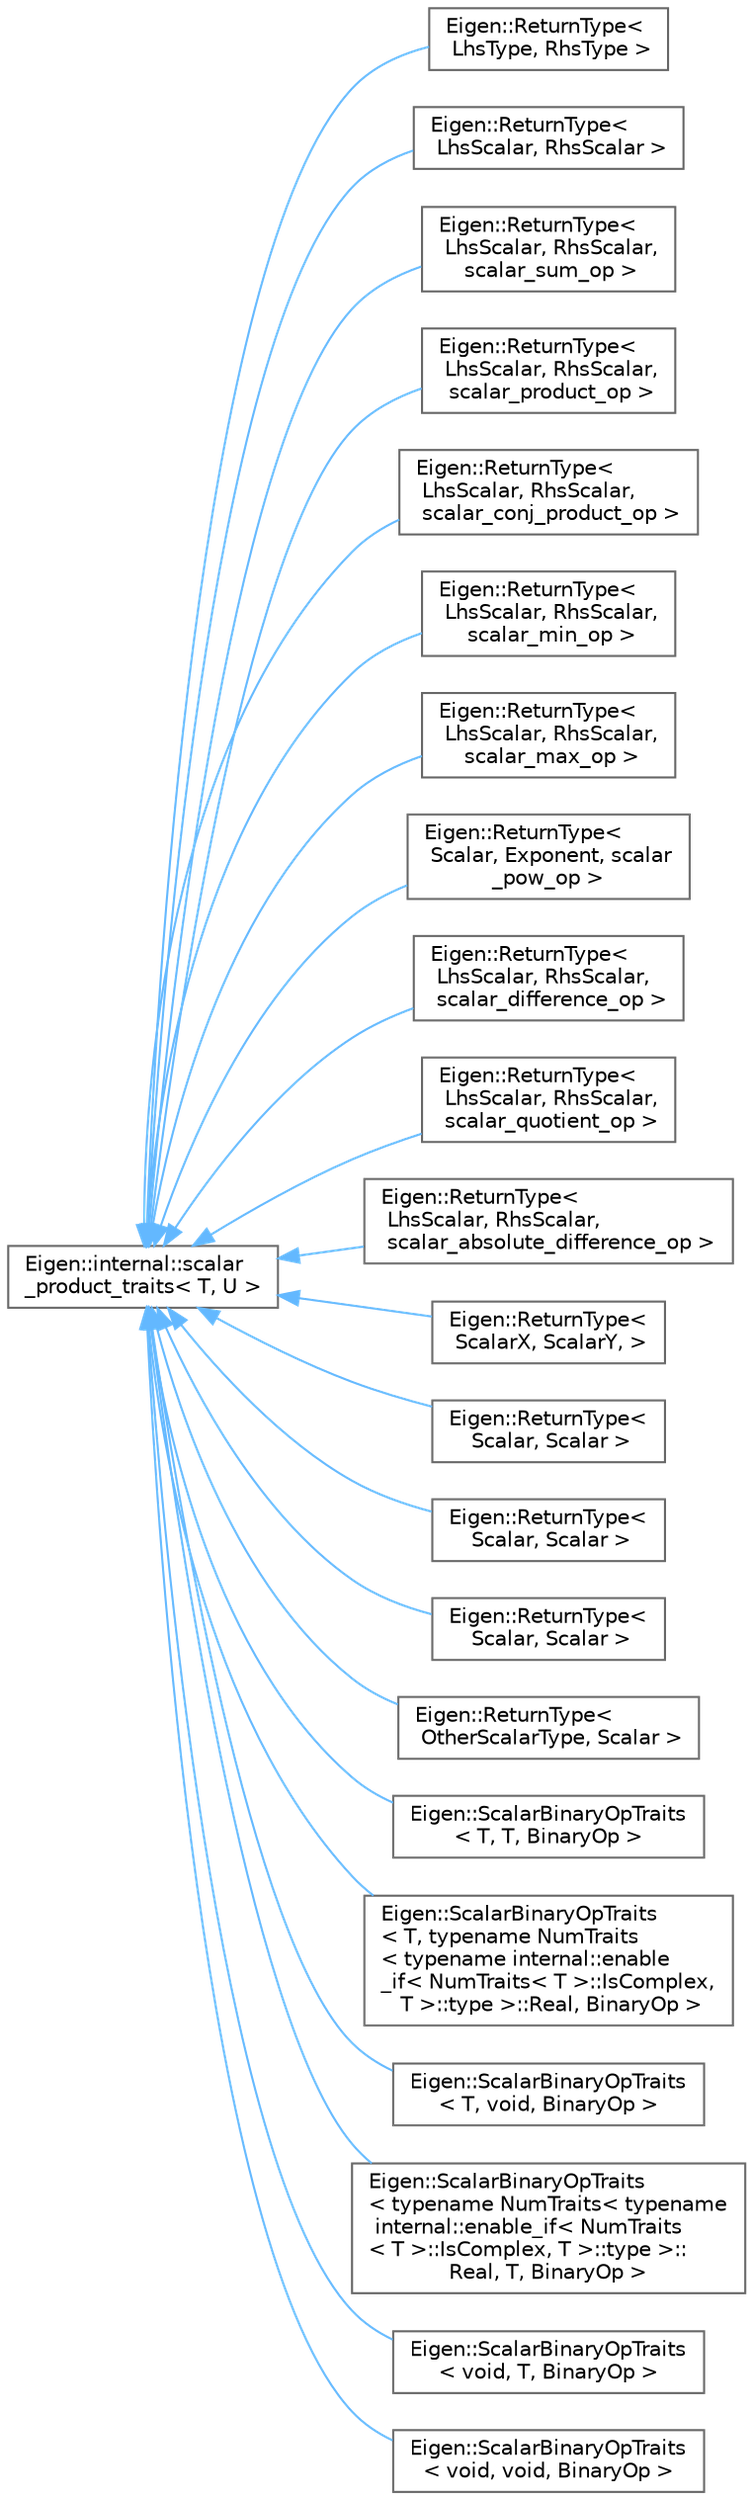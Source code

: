 digraph "Graphical Class Hierarchy"
{
 // LATEX_PDF_SIZE
  bgcolor="transparent";
  edge [fontname=Helvetica,fontsize=10,labelfontname=Helvetica,labelfontsize=10];
  node [fontname=Helvetica,fontsize=10,shape=box,height=0.2,width=0.4];
  rankdir="LR";
  Node0 [id="Node000000",label="Eigen::internal::scalar\l_product_traits\< T, U \>",height=0.2,width=0.4,color="grey40", fillcolor="white", style="filled",URL="$structEigen_1_1internal_1_1scalar__product__traits.html",tooltip=" "];
  Node0 -> Node1 [id="edge997_Node000000_Node000001",dir="back",color="steelblue1",style="solid",tooltip=" "];
  Node1 [id="Node000001",label="Eigen::ReturnType\<\l LhsType, RhsType \>",height=0.2,width=0.4,color="grey40", fillcolor="white", style="filled",URL="$structEigen_1_1ScalarBinaryOpTraits.html",tooltip=" "];
  Node0 -> Node2 [id="edge998_Node000000_Node000002",dir="back",color="steelblue1",style="solid",tooltip=" "];
  Node2 [id="Node000002",label="Eigen::ReturnType\<\l LhsScalar, RhsScalar \>",height=0.2,width=0.4,color="grey40", fillcolor="white", style="filled",URL="$structEigen_1_1ScalarBinaryOpTraits.html",tooltip=" "];
  Node0 -> Node3 [id="edge999_Node000000_Node000003",dir="back",color="steelblue1",style="solid",tooltip=" "];
  Node3 [id="Node000003",label="Eigen::ReturnType\<\l LhsScalar, RhsScalar,\l scalar_sum_op \>",height=0.2,width=0.4,color="grey40", fillcolor="white", style="filled",URL="$structEigen_1_1ScalarBinaryOpTraits.html",tooltip=" "];
  Node0 -> Node4 [id="edge1000_Node000000_Node000004",dir="back",color="steelblue1",style="solid",tooltip=" "];
  Node4 [id="Node000004",label="Eigen::ReturnType\<\l LhsScalar, RhsScalar,\l scalar_product_op \>",height=0.2,width=0.4,color="grey40", fillcolor="white", style="filled",URL="$structEigen_1_1ScalarBinaryOpTraits.html",tooltip=" "];
  Node0 -> Node5 [id="edge1001_Node000000_Node000005",dir="back",color="steelblue1",style="solid",tooltip=" "];
  Node5 [id="Node000005",label="Eigen::ReturnType\<\l LhsScalar, RhsScalar,\l scalar_conj_product_op \>",height=0.2,width=0.4,color="grey40", fillcolor="white", style="filled",URL="$structEigen_1_1ScalarBinaryOpTraits.html",tooltip=" "];
  Node0 -> Node6 [id="edge1002_Node000000_Node000006",dir="back",color="steelblue1",style="solid",tooltip=" "];
  Node6 [id="Node000006",label="Eigen::ReturnType\<\l LhsScalar, RhsScalar,\l scalar_min_op \>",height=0.2,width=0.4,color="grey40", fillcolor="white", style="filled",URL="$structEigen_1_1ScalarBinaryOpTraits.html",tooltip=" "];
  Node0 -> Node7 [id="edge1003_Node000000_Node000007",dir="back",color="steelblue1",style="solid",tooltip=" "];
  Node7 [id="Node000007",label="Eigen::ReturnType\<\l LhsScalar, RhsScalar,\l scalar_max_op \>",height=0.2,width=0.4,color="grey40", fillcolor="white", style="filled",URL="$structEigen_1_1ScalarBinaryOpTraits.html",tooltip=" "];
  Node0 -> Node8 [id="edge1004_Node000000_Node000008",dir="back",color="steelblue1",style="solid",tooltip=" "];
  Node8 [id="Node000008",label="Eigen::ReturnType\<\l Scalar, Exponent, scalar\l_pow_op \>",height=0.2,width=0.4,color="grey40", fillcolor="white", style="filled",URL="$structEigen_1_1ScalarBinaryOpTraits.html",tooltip=" "];
  Node0 -> Node9 [id="edge1005_Node000000_Node000009",dir="back",color="steelblue1",style="solid",tooltip=" "];
  Node9 [id="Node000009",label="Eigen::ReturnType\<\l LhsScalar, RhsScalar,\l scalar_difference_op \>",height=0.2,width=0.4,color="grey40", fillcolor="white", style="filled",URL="$structEigen_1_1ScalarBinaryOpTraits.html",tooltip=" "];
  Node0 -> Node10 [id="edge1006_Node000000_Node000010",dir="back",color="steelblue1",style="solid",tooltip=" "];
  Node10 [id="Node000010",label="Eigen::ReturnType\<\l LhsScalar, RhsScalar,\l scalar_quotient_op \>",height=0.2,width=0.4,color="grey40", fillcolor="white", style="filled",URL="$structEigen_1_1ScalarBinaryOpTraits.html",tooltip=" "];
  Node0 -> Node11 [id="edge1007_Node000000_Node000011",dir="back",color="steelblue1",style="solid",tooltip=" "];
  Node11 [id="Node000011",label="Eigen::ReturnType\<\l LhsScalar, RhsScalar,\l scalar_absolute_difference_op \>",height=0.2,width=0.4,color="grey40", fillcolor="white", style="filled",URL="$structEigen_1_1ScalarBinaryOpTraits.html",tooltip=" "];
  Node0 -> Node12 [id="edge1008_Node000000_Node000012",dir="back",color="steelblue1",style="solid",tooltip=" "];
  Node12 [id="Node000012",label="Eigen::ReturnType\<\l ScalarX, ScalarY, \>",height=0.2,width=0.4,color="grey40", fillcolor="white", style="filled",URL="$structEigen_1_1ScalarBinaryOpTraits.html",tooltip=" "];
  Node0 -> Node13 [id="edge1009_Node000000_Node000013",dir="back",color="steelblue1",style="solid",tooltip=" "];
  Node13 [id="Node000013",label="Eigen::ReturnType\<\l Scalar, Scalar \>",height=0.2,width=0.4,color="grey40", fillcolor="white", style="filled",URL="$structEigen_1_1ScalarBinaryOpTraits.html",tooltip=" "];
  Node0 -> Node14 [id="edge1010_Node000000_Node000014",dir="back",color="steelblue1",style="solid",tooltip=" "];
  Node14 [id="Node000014",label="Eigen::ReturnType\<\l Scalar, Scalar \>",height=0.2,width=0.4,color="grey40", fillcolor="white", style="filled",URL="$structEigen_1_1ScalarBinaryOpTraits.html",tooltip=" "];
  Node0 -> Node15 [id="edge1011_Node000000_Node000015",dir="back",color="steelblue1",style="solid",tooltip=" "];
  Node15 [id="Node000015",label="Eigen::ReturnType\<\l Scalar, Scalar \>",height=0.2,width=0.4,color="grey40", fillcolor="white", style="filled",URL="$structEigen_1_1ScalarBinaryOpTraits.html",tooltip=" "];
  Node0 -> Node16 [id="edge1012_Node000000_Node000016",dir="back",color="steelblue1",style="solid",tooltip=" "];
  Node16 [id="Node000016",label="Eigen::ReturnType\<\l OtherScalarType, Scalar \>",height=0.2,width=0.4,color="grey40", fillcolor="white", style="filled",URL="$structEigen_1_1ScalarBinaryOpTraits.html",tooltip=" "];
  Node0 -> Node17 [id="edge1013_Node000000_Node000017",dir="back",color="steelblue1",style="solid",tooltip=" "];
  Node17 [id="Node000017",label="Eigen::ScalarBinaryOpTraits\l\< T, T, BinaryOp \>",height=0.2,width=0.4,color="grey40", fillcolor="white", style="filled",URL="$structEigen_1_1ScalarBinaryOpTraits_3_01T_00_01T_00_01BinaryOp_01_4.html",tooltip=" "];
  Node0 -> Node18 [id="edge1014_Node000000_Node000018",dir="back",color="steelblue1",style="solid",tooltip=" "];
  Node18 [id="Node000018",label="Eigen::ScalarBinaryOpTraits\l\< T, typename NumTraits\l\< typename internal::enable\l_if\< NumTraits\< T \>::IsComplex,\l T \>::type \>::Real, BinaryOp \>",height=0.2,width=0.4,color="grey40", fillcolor="white", style="filled",URL="$structEigen_1_1ScalarBinaryOpTraits_3_01T_00_01typename_01NumTraits_3_01typename_01internal_1_1e56d7471d15e084cfef57c181a609e17b.html",tooltip=" "];
  Node0 -> Node19 [id="edge1015_Node000000_Node000019",dir="back",color="steelblue1",style="solid",tooltip=" "];
  Node19 [id="Node000019",label="Eigen::ScalarBinaryOpTraits\l\< T, void, BinaryOp \>",height=0.2,width=0.4,color="grey40", fillcolor="white", style="filled",URL="$structEigen_1_1ScalarBinaryOpTraits_3_01T_00_01void_00_01BinaryOp_01_4.html",tooltip=" "];
  Node0 -> Node20 [id="edge1016_Node000000_Node000020",dir="back",color="steelblue1",style="solid",tooltip=" "];
  Node20 [id="Node000020",label="Eigen::ScalarBinaryOpTraits\l\< typename NumTraits\< typename\l internal::enable_if\< NumTraits\l\< T \>::IsComplex, T \>::type \>::\lReal, T, BinaryOp \>",height=0.2,width=0.4,color="grey40", fillcolor="white", style="filled",URL="$structEigen_1_1ScalarBinaryOpTraits_3_01typename_01NumTraits_3_01typename_01internal_1_1enable__cb0e31770c68ef6e6bb9fa3dde8a23d7.html",tooltip=" "];
  Node0 -> Node21 [id="edge1017_Node000000_Node000021",dir="back",color="steelblue1",style="solid",tooltip=" "];
  Node21 [id="Node000021",label="Eigen::ScalarBinaryOpTraits\l\< void, T, BinaryOp \>",height=0.2,width=0.4,color="grey40", fillcolor="white", style="filled",URL="$structEigen_1_1ScalarBinaryOpTraits_3_01void_00_01T_00_01BinaryOp_01_4.html",tooltip=" "];
  Node0 -> Node22 [id="edge1018_Node000000_Node000022",dir="back",color="steelblue1",style="solid",tooltip=" "];
  Node22 [id="Node000022",label="Eigen::ScalarBinaryOpTraits\l\< void, void, BinaryOp \>",height=0.2,width=0.4,color="grey40", fillcolor="white", style="filled",URL="$structEigen_1_1ScalarBinaryOpTraits_3_01void_00_01void_00_01BinaryOp_01_4.html",tooltip=" "];
}
